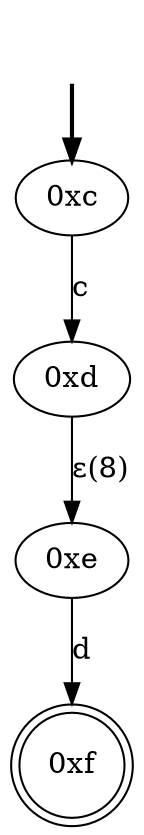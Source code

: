 digraph {
	fake [style=invisible]
	"0xc" [root=true]
	"0xd"
	"0xe"
	"0xf" [shape=doublecircle]
	fake -> "0xc" [style=bold]
	"0xc" -> "0xd" [label=c]
	"0xe" -> "0xf" [label=d]
	"0xd" -> "0xe" [label="ε(8)"]
}

